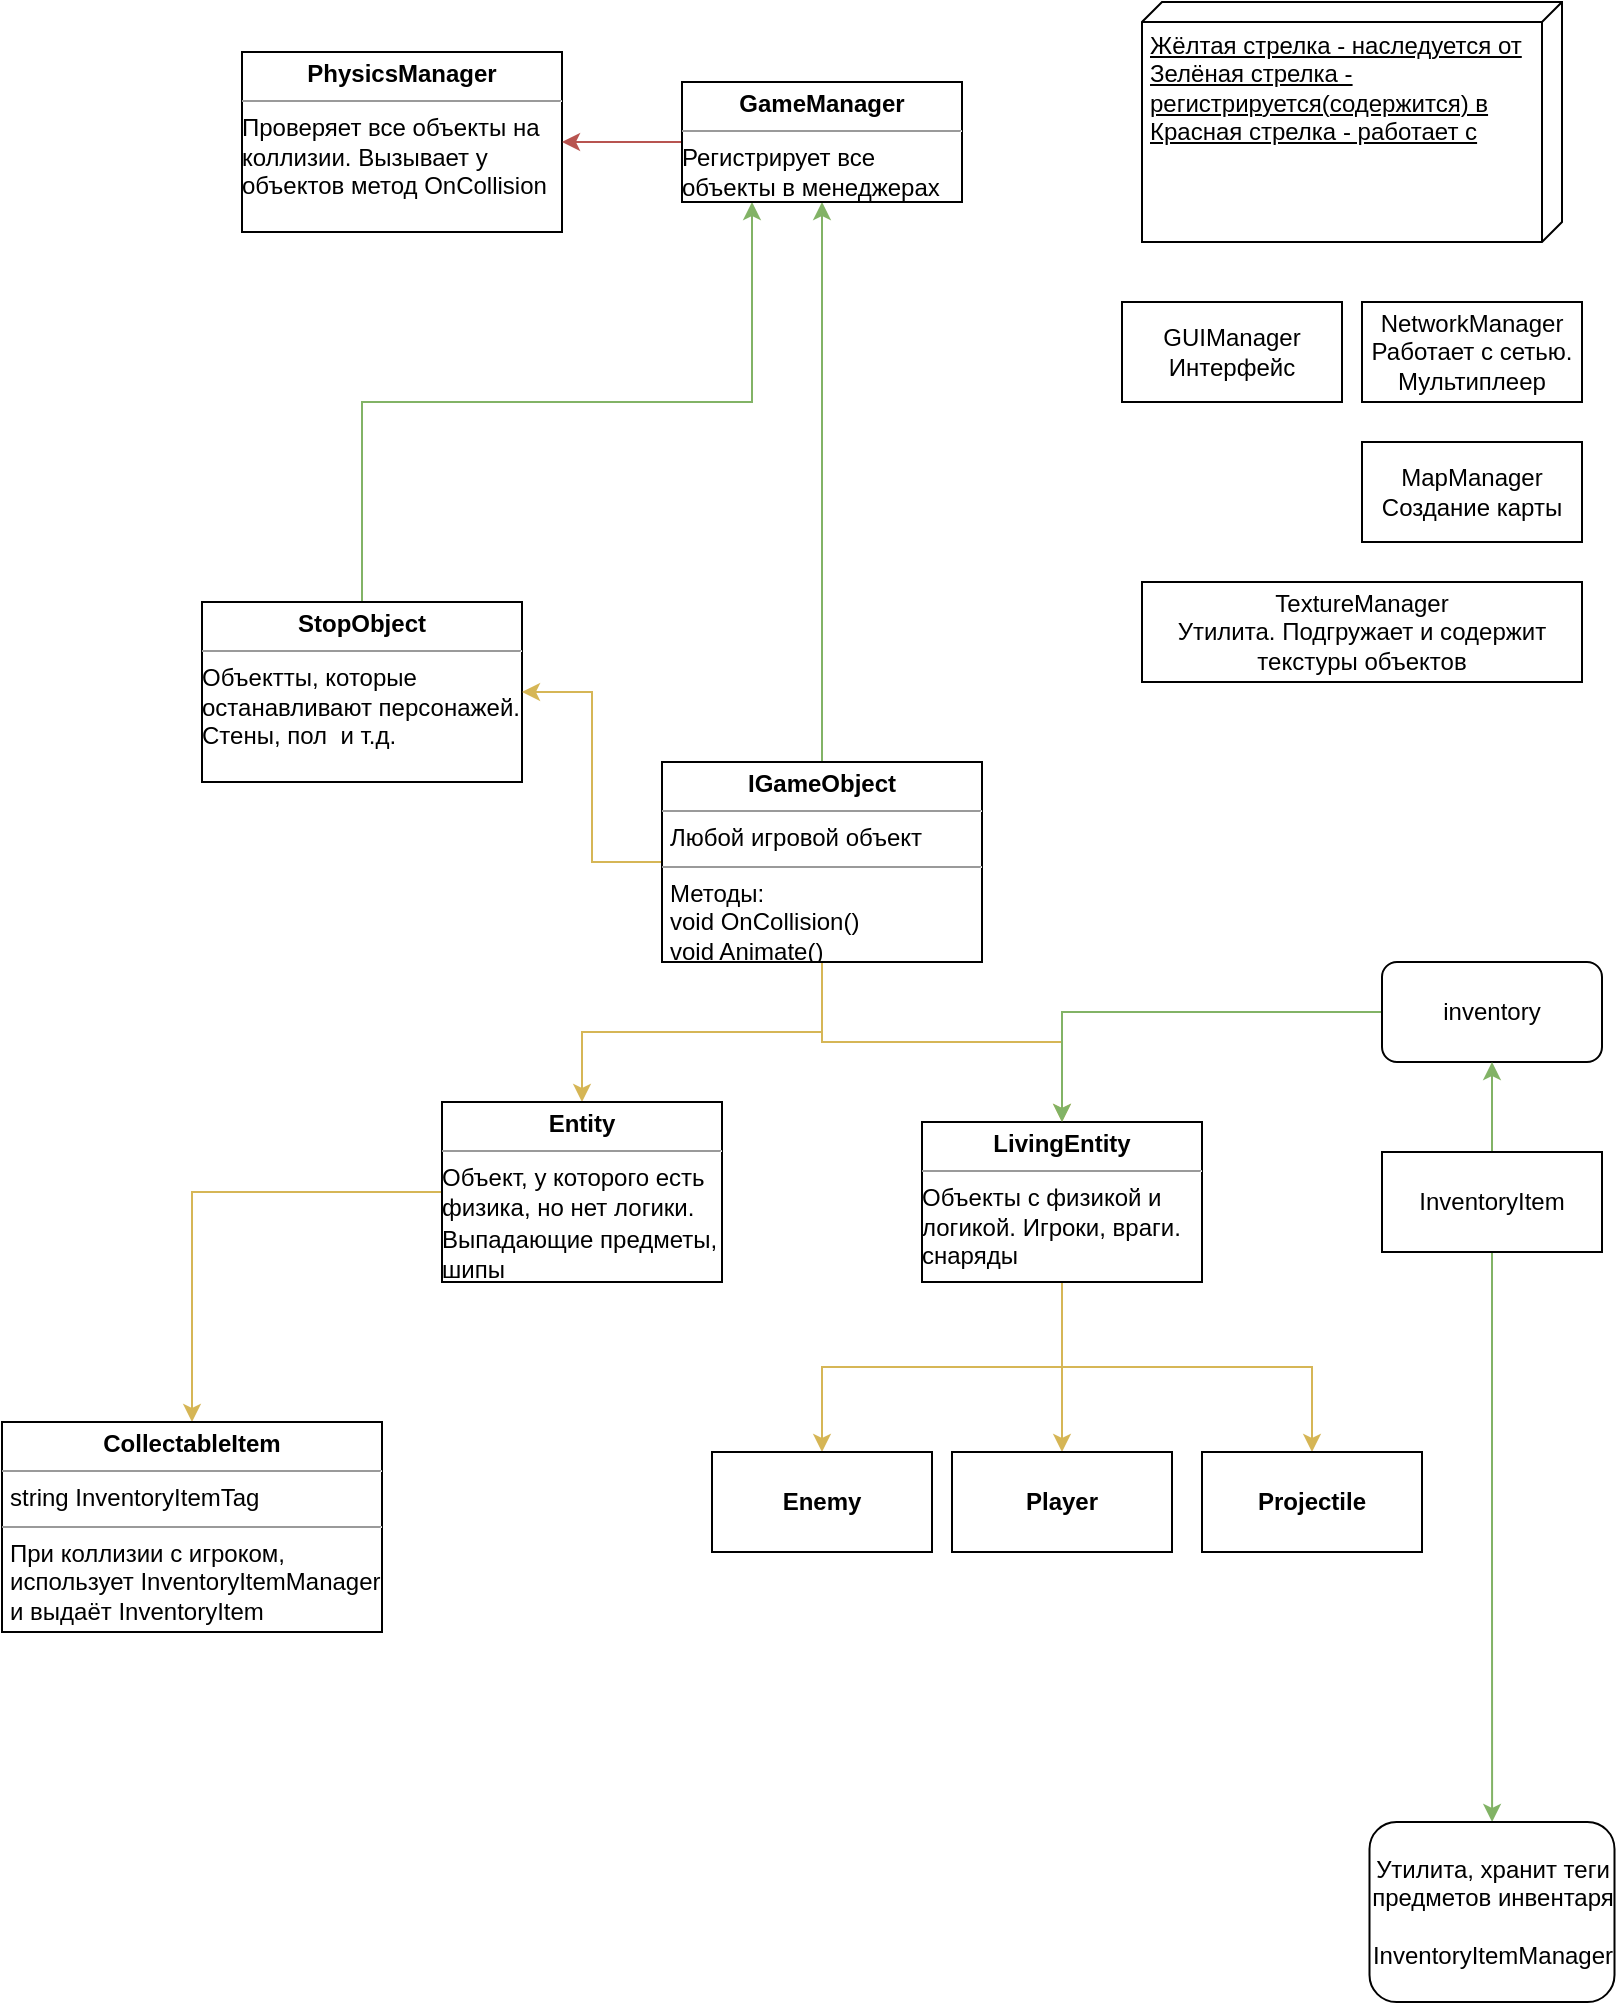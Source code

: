 <mxfile version="21.6.8" type="device">
  <diagram name="Страница — 1" id="f_F7iRd8bz5ZMpvOUA9e">
    <mxGraphModel dx="1000" dy="553" grid="1" gridSize="10" guides="1" tooltips="1" connect="1" arrows="1" fold="1" page="1" pageScale="1" pageWidth="827" pageHeight="1169" math="0" shadow="0">
      <root>
        <mxCell id="0" />
        <mxCell id="1" parent="0" />
        <mxCell id="l3I8TJyxNjZKPvzpjshA-8" style="edgeStyle=orthogonalEdgeStyle;rounded=0;orthogonalLoop=1;jettySize=auto;html=1;exitX=0.5;exitY=1;exitDx=0;exitDy=0;fillColor=#d5e8d4;strokeColor=#82b366;entryX=0.5;entryY=1;entryDx=0;entryDy=0;" edge="1" parent="1" source="l3I8TJyxNjZKPvzpjshA-2" target="l3I8TJyxNjZKPvzpjshA-2">
          <mxGeometry relative="1" as="geometry">
            <mxPoint x="590" y="370" as="targetPoint" />
          </mxGeometry>
        </mxCell>
        <mxCell id="l3I8TJyxNjZKPvzpjshA-2" value="&lt;p style=&quot;margin:0px;margin-top:4px;text-align:center;&quot;&gt;&lt;b&gt;PhysicsManager&lt;/b&gt;&lt;/p&gt;&lt;hr size=&quot;1&quot;&gt;&lt;div style=&quot;height:2px;&quot;&gt;Проверяет все объекты на коллизии. Вызывает у объектов метод OnCollision&amp;nbsp;&lt;/div&gt;&lt;div style=&quot;height:2px;&quot;&gt;&lt;br&gt;&lt;br&gt;&lt;/div&gt;" style="verticalAlign=top;align=left;overflow=fill;fontSize=12;fontFamily=Helvetica;html=1;whiteSpace=wrap;" vertex="1" parent="1">
          <mxGeometry x="140" y="55" width="160" height="90" as="geometry" />
        </mxCell>
        <mxCell id="l3I8TJyxNjZKPvzpjshA-55" style="edgeStyle=orthogonalEdgeStyle;rounded=0;orthogonalLoop=1;jettySize=auto;html=1;exitX=0.5;exitY=0;exitDx=0;exitDy=0;entryX=0.25;entryY=1;entryDx=0;entryDy=0;fillColor=#d5e8d4;strokeColor=#82b366;" edge="1" parent="1" source="l3I8TJyxNjZKPvzpjshA-3" target="l3I8TJyxNjZKPvzpjshA-47">
          <mxGeometry relative="1" as="geometry" />
        </mxCell>
        <mxCell id="l3I8TJyxNjZKPvzpjshA-3" value="&lt;p style=&quot;margin:0px;margin-top:4px;text-align:center;&quot;&gt;&lt;b&gt;StopObject&lt;/b&gt;&lt;/p&gt;&lt;hr size=&quot;1&quot;&gt;&lt;div style=&quot;height:2px;&quot;&gt;Объектты, которые останавливают персонажей. Стены, пол&amp;nbsp; и т.д.&lt;/div&gt;" style="verticalAlign=top;align=left;overflow=fill;fontSize=12;fontFamily=Helvetica;html=1;whiteSpace=wrap;" vertex="1" parent="1">
          <mxGeometry x="120" y="330" width="160" height="90" as="geometry" />
        </mxCell>
        <mxCell id="l3I8TJyxNjZKPvzpjshA-11" value="" style="edgeStyle=orthogonalEdgeStyle;rounded=0;orthogonalLoop=1;jettySize=auto;html=1;fillColor=#fff2cc;strokeColor=#d6b656;" edge="1" parent="1" source="l3I8TJyxNjZKPvzpjshA-9" target="l3I8TJyxNjZKPvzpjshA-3">
          <mxGeometry relative="1" as="geometry" />
        </mxCell>
        <mxCell id="l3I8TJyxNjZKPvzpjshA-13" style="edgeStyle=orthogonalEdgeStyle;rounded=0;orthogonalLoop=1;jettySize=auto;html=1;exitX=0.5;exitY=1;exitDx=0;exitDy=0;entryX=0.5;entryY=0;entryDx=0;entryDy=0;fillColor=#fff2cc;strokeColor=#d6b656;" edge="1" parent="1" source="l3I8TJyxNjZKPvzpjshA-9" target="l3I8TJyxNjZKPvzpjshA-12">
          <mxGeometry relative="1" as="geometry" />
        </mxCell>
        <mxCell id="l3I8TJyxNjZKPvzpjshA-15" style="edgeStyle=orthogonalEdgeStyle;rounded=0;orthogonalLoop=1;jettySize=auto;html=1;exitX=0.5;exitY=1;exitDx=0;exitDy=0;entryX=0.5;entryY=0;entryDx=0;entryDy=0;fillColor=#fff2cc;strokeColor=#d6b656;" edge="1" parent="1" source="l3I8TJyxNjZKPvzpjshA-9" target="l3I8TJyxNjZKPvzpjshA-14">
          <mxGeometry relative="1" as="geometry" />
        </mxCell>
        <mxCell id="l3I8TJyxNjZKPvzpjshA-53" style="edgeStyle=orthogonalEdgeStyle;rounded=0;orthogonalLoop=1;jettySize=auto;html=1;entryX=0.5;entryY=1;entryDx=0;entryDy=0;fillColor=#d5e8d4;strokeColor=#82b366;" edge="1" parent="1" source="l3I8TJyxNjZKPvzpjshA-9" target="l3I8TJyxNjZKPvzpjshA-47">
          <mxGeometry relative="1" as="geometry" />
        </mxCell>
        <mxCell id="l3I8TJyxNjZKPvzpjshA-9" value="&lt;p style=&quot;margin:0px;margin-top:4px;text-align:center;&quot;&gt;&lt;b&gt;IGameObject&lt;/b&gt;&lt;/p&gt;&lt;hr size=&quot;1&quot;&gt;&lt;p style=&quot;margin:0px;margin-left:4px;&quot;&gt;Любой игровой объект&lt;/p&gt;&lt;hr size=&quot;1&quot;&gt;&lt;p style=&quot;margin:0px;margin-left:4px;&quot;&gt;Методы:&lt;/p&gt;&lt;p style=&quot;margin:0px;margin-left:4px;&quot;&gt;void OnCollision()&lt;/p&gt;&lt;p style=&quot;margin:0px;margin-left:4px;&quot;&gt;void Animate()&lt;/p&gt;" style="verticalAlign=top;align=left;overflow=fill;fontSize=12;fontFamily=Helvetica;html=1;whiteSpace=wrap;" vertex="1" parent="1">
          <mxGeometry x="350" y="410" width="160" height="100" as="geometry" />
        </mxCell>
        <mxCell id="l3I8TJyxNjZKPvzpjshA-35" style="edgeStyle=orthogonalEdgeStyle;rounded=0;orthogonalLoop=1;jettySize=auto;html=1;exitX=0;exitY=0.5;exitDx=0;exitDy=0;entryX=0.5;entryY=0;entryDx=0;entryDy=0;fillColor=#fff2cc;strokeColor=#d6b656;" edge="1" parent="1" source="l3I8TJyxNjZKPvzpjshA-12" target="l3I8TJyxNjZKPvzpjshA-34">
          <mxGeometry relative="1" as="geometry" />
        </mxCell>
        <mxCell id="l3I8TJyxNjZKPvzpjshA-12" value="&lt;p style=&quot;margin:0px;margin-top:4px;text-align:center;&quot;&gt;&lt;b&gt;Entity&lt;/b&gt;&lt;/p&gt;&lt;hr size=&quot;1&quot;&gt;Объект, у которого есть физика, но нет логики.&lt;div style=&quot;height:2px;&quot;&gt;&lt;/div&gt;Выпадающие предметы,&lt;br&gt;шипы&lt;br&gt;&lt;hr size=&quot;1&quot;&gt;&lt;div style=&quot;height:2px;&quot;&gt;&lt;/div&gt;" style="verticalAlign=top;align=left;overflow=fill;fontSize=12;fontFamily=Helvetica;html=1;whiteSpace=wrap;" vertex="1" parent="1">
          <mxGeometry x="240" y="580" width="140" height="90" as="geometry" />
        </mxCell>
        <mxCell id="l3I8TJyxNjZKPvzpjshA-20" style="edgeStyle=orthogonalEdgeStyle;rounded=0;orthogonalLoop=1;jettySize=auto;html=1;fillColor=#fff2cc;strokeColor=#d6b656;" edge="1" parent="1" source="l3I8TJyxNjZKPvzpjshA-14" target="l3I8TJyxNjZKPvzpjshA-21">
          <mxGeometry relative="1" as="geometry">
            <mxPoint x="550" y="780" as="targetPoint" />
          </mxGeometry>
        </mxCell>
        <mxCell id="l3I8TJyxNjZKPvzpjshA-22" style="edgeStyle=orthogonalEdgeStyle;rounded=0;orthogonalLoop=1;jettySize=auto;html=1;exitX=0.5;exitY=1;exitDx=0;exitDy=0;fillColor=#fff2cc;strokeColor=#d6b656;" edge="1" parent="1" source="l3I8TJyxNjZKPvzpjshA-14" target="l3I8TJyxNjZKPvzpjshA-23">
          <mxGeometry relative="1" as="geometry">
            <mxPoint x="430" y="760" as="targetPoint" />
          </mxGeometry>
        </mxCell>
        <mxCell id="l3I8TJyxNjZKPvzpjshA-25" style="edgeStyle=orthogonalEdgeStyle;rounded=0;orthogonalLoop=1;jettySize=auto;html=1;exitX=0.5;exitY=1;exitDx=0;exitDy=0;entryX=0.5;entryY=0;entryDx=0;entryDy=0;fillColor=#fff2cc;strokeColor=#d6b656;" edge="1" parent="1" source="l3I8TJyxNjZKPvzpjshA-14" target="l3I8TJyxNjZKPvzpjshA-24">
          <mxGeometry relative="1" as="geometry" />
        </mxCell>
        <mxCell id="l3I8TJyxNjZKPvzpjshA-14" value="&lt;p style=&quot;margin:0px;margin-top:4px;text-align:center;&quot;&gt;&lt;b&gt;LivingEntity&lt;/b&gt;&lt;/p&gt;&lt;hr size=&quot;1&quot;&gt;Объекты с физикой и логикой. Игроки, враги. снаряды&lt;div style=&quot;height:2px;&quot;&gt;&lt;/div&gt;&lt;hr size=&quot;1&quot;&gt;&lt;div style=&quot;height:2px;&quot;&gt;&lt;/div&gt;" style="verticalAlign=top;align=left;overflow=fill;fontSize=12;fontFamily=Helvetica;html=1;whiteSpace=wrap;" vertex="1" parent="1">
          <mxGeometry x="480" y="590" width="140" height="80" as="geometry" />
        </mxCell>
        <mxCell id="l3I8TJyxNjZKPvzpjshA-21" value="&lt;b&gt;Player&lt;/b&gt;" style="html=1;whiteSpace=wrap;" vertex="1" parent="1">
          <mxGeometry x="495" y="755" width="110" height="50" as="geometry" />
        </mxCell>
        <mxCell id="l3I8TJyxNjZKPvzpjshA-23" value="&lt;b&gt;Enemy&lt;/b&gt;" style="html=1;whiteSpace=wrap;" vertex="1" parent="1">
          <mxGeometry x="375" y="755" width="110" height="50" as="geometry" />
        </mxCell>
        <mxCell id="l3I8TJyxNjZKPvzpjshA-24" value="&lt;b&gt;Projectile&lt;/b&gt;" style="html=1;whiteSpace=wrap;" vertex="1" parent="1">
          <mxGeometry x="620" y="755" width="110" height="50" as="geometry" />
        </mxCell>
        <mxCell id="l3I8TJyxNjZKPvzpjshA-29" value="" style="edgeStyle=orthogonalEdgeStyle;rounded=0;orthogonalLoop=1;jettySize=auto;html=1;fillColor=#d5e8d4;strokeColor=#82b366;" edge="1" parent="1" source="l3I8TJyxNjZKPvzpjshA-27" target="l3I8TJyxNjZKPvzpjshA-14">
          <mxGeometry relative="1" as="geometry" />
        </mxCell>
        <mxCell id="l3I8TJyxNjZKPvzpjshA-27" value="inventory" style="html=1;whiteSpace=wrap;rounded=1;" vertex="1" parent="1">
          <mxGeometry x="710" y="510" width="110" height="50" as="geometry" />
        </mxCell>
        <mxCell id="l3I8TJyxNjZKPvzpjshA-31" style="edgeStyle=orthogonalEdgeStyle;rounded=0;orthogonalLoop=1;jettySize=auto;html=1;entryX=0.5;entryY=1;entryDx=0;entryDy=0;fillColor=#d5e8d4;strokeColor=#82b366;" edge="1" parent="1" source="l3I8TJyxNjZKPvzpjshA-30" target="l3I8TJyxNjZKPvzpjshA-27">
          <mxGeometry relative="1" as="geometry" />
        </mxCell>
        <mxCell id="l3I8TJyxNjZKPvzpjshA-33" style="edgeStyle=orthogonalEdgeStyle;rounded=0;orthogonalLoop=1;jettySize=auto;html=1;fillColor=#d5e8d4;strokeColor=#82b366;" edge="1" parent="1" source="l3I8TJyxNjZKPvzpjshA-30" target="l3I8TJyxNjZKPvzpjshA-32">
          <mxGeometry relative="1" as="geometry" />
        </mxCell>
        <mxCell id="l3I8TJyxNjZKPvzpjshA-30" value="InventoryItem" style="html=1;whiteSpace=wrap;" vertex="1" parent="1">
          <mxGeometry x="710" y="605" width="110" height="50" as="geometry" />
        </mxCell>
        <mxCell id="l3I8TJyxNjZKPvzpjshA-32" value="Утилита, хранит теги предметов инвентаря&lt;br&gt;&lt;br&gt;InventoryItemManager" style="html=1;whiteSpace=wrap;rounded=1;" vertex="1" parent="1">
          <mxGeometry x="703.75" y="940" width="122.5" height="90" as="geometry" />
        </mxCell>
        <mxCell id="l3I8TJyxNjZKPvzpjshA-34" value="&lt;p style=&quot;margin:0px;margin-top:4px;text-align:center;&quot;&gt;&lt;b&gt;CollectableItem&lt;/b&gt;&lt;/p&gt;&lt;hr size=&quot;1&quot;&gt;&lt;p style=&quot;margin:0px;margin-left:4px;&quot;&gt;string InventoryItemTag&lt;/p&gt;&lt;hr size=&quot;1&quot;&gt;&lt;p style=&quot;margin:0px;margin-left:4px;&quot;&gt;При коллизии с игроком, использует InventoryItemManager&lt;/p&gt;&lt;p style=&quot;margin:0px;margin-left:4px;&quot;&gt;и выдаёт InventoryItem&lt;/p&gt;" style="verticalAlign=top;align=left;overflow=fill;fontSize=12;fontFamily=Helvetica;html=1;whiteSpace=wrap;" vertex="1" parent="1">
          <mxGeometry x="20" y="740" width="190" height="105" as="geometry" />
        </mxCell>
        <mxCell id="l3I8TJyxNjZKPvzpjshA-36" value="Жёлтая стрелка - наследуется от&lt;br&gt;Зелёная стрелка - регистрируется(содержится) в&lt;br&gt;Красная стрелка - работает с" style="verticalAlign=top;align=left;spacingTop=8;spacingLeft=2;spacingRight=12;shape=cube;size=10;direction=south;fontStyle=4;html=1;whiteSpace=wrap;" vertex="1" parent="1">
          <mxGeometry x="590" y="30" width="210" height="120" as="geometry" />
        </mxCell>
        <mxCell id="l3I8TJyxNjZKPvzpjshA-39" value="MapManager&lt;br&gt;Создание карты" style="html=1;whiteSpace=wrap;" vertex="1" parent="1">
          <mxGeometry x="700" y="250" width="110" height="50" as="geometry" />
        </mxCell>
        <mxCell id="l3I8TJyxNjZKPvzpjshA-40" value="GUIManager&lt;br&gt;Интерфейс" style="html=1;whiteSpace=wrap;" vertex="1" parent="1">
          <mxGeometry x="580" y="180" width="110" height="50" as="geometry" />
        </mxCell>
        <mxCell id="l3I8TJyxNjZKPvzpjshA-41" value="TextureManager&lt;br&gt;Утилита. Подгружает и содержит текстуры объектов" style="html=1;whiteSpace=wrap;" vertex="1" parent="1">
          <mxGeometry x="590" y="320" width="220" height="50" as="geometry" />
        </mxCell>
        <mxCell id="l3I8TJyxNjZKPvzpjshA-42" value="NetworkManager&lt;br&gt;Работает с сетью. Мультиплеер" style="html=1;whiteSpace=wrap;" vertex="1" parent="1">
          <mxGeometry x="700" y="180" width="110" height="50" as="geometry" />
        </mxCell>
        <mxCell id="l3I8TJyxNjZKPvzpjshA-49" value="" style="edgeStyle=orthogonalEdgeStyle;rounded=0;orthogonalLoop=1;jettySize=auto;html=1;fillColor=#f8cecc;strokeColor=#b85450;" edge="1" parent="1" source="l3I8TJyxNjZKPvzpjshA-47" target="l3I8TJyxNjZKPvzpjshA-2">
          <mxGeometry relative="1" as="geometry" />
        </mxCell>
        <mxCell id="l3I8TJyxNjZKPvzpjshA-47" value="&lt;p style=&quot;margin:0px;margin-top:4px;text-align:center;&quot;&gt;&lt;b&gt;GameManager&lt;/b&gt;&lt;/p&gt;&lt;hr size=&quot;1&quot;&gt;&lt;div style=&quot;height:2px;&quot;&gt;Регистрирует все объекты в менеджерах&lt;/div&gt;" style="verticalAlign=top;align=left;overflow=fill;fontSize=12;fontFamily=Helvetica;html=1;whiteSpace=wrap;" vertex="1" parent="1">
          <mxGeometry x="360" y="70" width="140" height="60" as="geometry" />
        </mxCell>
      </root>
    </mxGraphModel>
  </diagram>
</mxfile>
